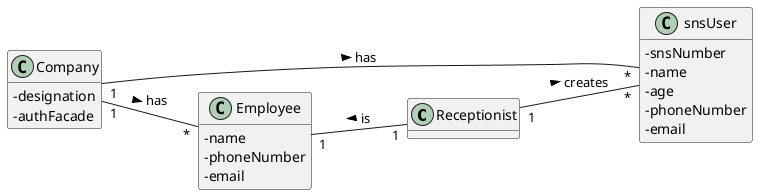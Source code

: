 @startuml
hide methods
left to right direction
skinparam classAttributeIconSize 0


class Receptionist {
}

class Company {
  -designation
  -authFacade
}

class snsUser {
  -snsNumber
  -name
  -age
  -phoneNumber
  -email
}

class Employee {
  -name
  -phoneNumber
  -email
}

Employee "1" -- "1" Receptionist: is <
Company "1" -- "*" Employee: has >
Receptionist "1" -- "*" snsUser: creates >
Company "1" -- "*" snsUser: has >



@enduml